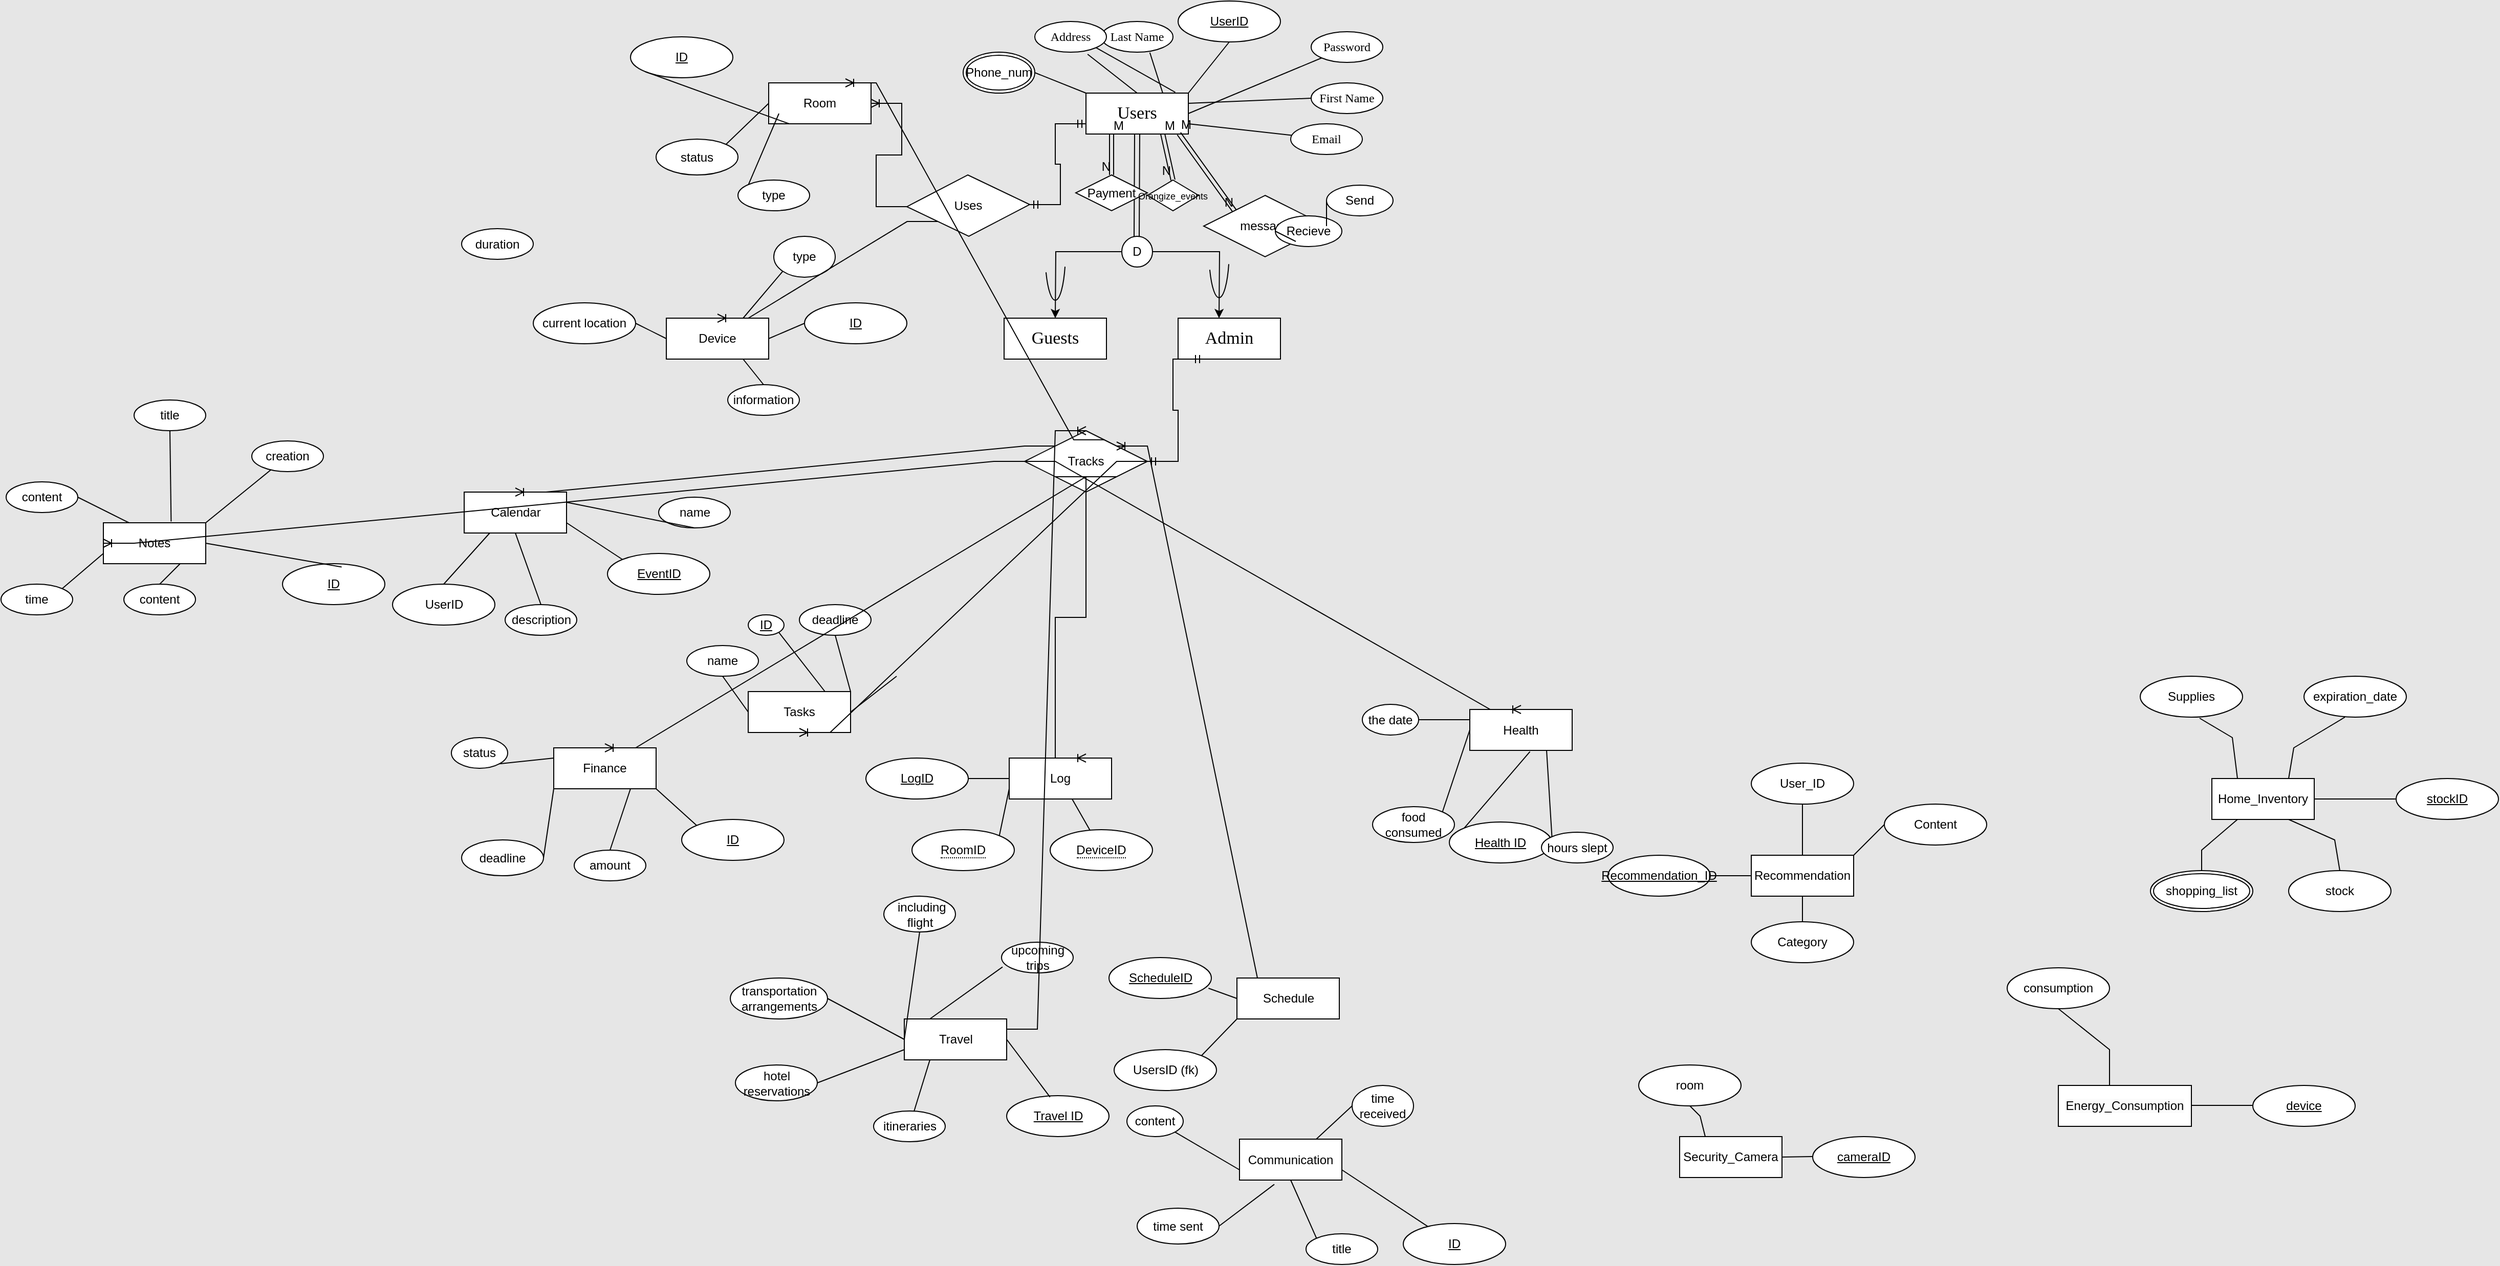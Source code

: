 <mxfile version="22.0.4" type="github">
  <diagram id="R2lEEEUBdFMjLlhIrx00" name="Page-1">
    <mxGraphModel dx="1950" dy="566" grid="1" gridSize="10" guides="1" tooltips="1" connect="1" arrows="1" fold="1" page="1" pageScale="1" pageWidth="900" pageHeight="1600" background="#E6E6E6" math="0" shadow="0" extFonts="Permanent Marker^https://fonts.googleapis.com/css?family=Permanent+Marker">
      <root>
        <mxCell id="0" />
        <mxCell id="1" parent="0" />
        <mxCell id="k20p0TnACm333v0Y0WnK-1" value="&lt;p&gt;&lt;font style=&quot;font-size: 17px;&quot; face=&quot;Georgia&quot;&gt;Users&lt;/font&gt;&lt;/p&gt;" style="whiteSpace=wrap;html=1;align=center;fillColor=#FFFFFF;" vertex="1" parent="1">
          <mxGeometry x="340" y="100" width="100" height="40" as="geometry" />
        </mxCell>
        <mxCell id="k20p0TnACm333v0Y0WnK-10" style="edgeStyle=orthogonalEdgeStyle;rounded=0;orthogonalLoop=1;jettySize=auto;html=1;" edge="1" parent="1" source="k20p0TnACm333v0Y0WnK-4">
          <mxGeometry relative="1" as="geometry">
            <mxPoint x="470" y="320" as="targetPoint" />
          </mxGeometry>
        </mxCell>
        <mxCell id="k20p0TnACm333v0Y0WnK-11" style="edgeStyle=orthogonalEdgeStyle;rounded=0;orthogonalLoop=1;jettySize=auto;html=1;exitX=0;exitY=0.5;exitDx=0;exitDy=0;" edge="1" parent="1" source="k20p0TnACm333v0Y0WnK-4">
          <mxGeometry relative="1" as="geometry">
            <mxPoint x="310" y="320" as="targetPoint" />
          </mxGeometry>
        </mxCell>
        <mxCell id="k20p0TnACm333v0Y0WnK-4" value="D" style="ellipse;whiteSpace=wrap;html=1;aspect=fixed;" vertex="1" parent="1">
          <mxGeometry x="375" y="240" width="30" height="30" as="geometry" />
        </mxCell>
        <mxCell id="k20p0TnACm333v0Y0WnK-5" value="" style="shape=link;html=1;rounded=0;width=5;exitX=0.5;exitY=1;exitDx=0;exitDy=0;" edge="1" parent="1" source="k20p0TnACm333v0Y0WnK-1">
          <mxGeometry width="100" relative="1" as="geometry">
            <mxPoint x="389.5" y="130" as="sourcePoint" />
            <mxPoint x="389.5" y="240" as="targetPoint" />
          </mxGeometry>
        </mxCell>
        <mxCell id="k20p0TnACm333v0Y0WnK-12" value="" style="verticalLabelPosition=bottom;verticalAlign=top;html=1;shape=mxgraph.basic.arc;startAngle=0.3;endAngle=0.68;" vertex="1" parent="1">
          <mxGeometry x="460" y="205" width="20" height="95" as="geometry" />
        </mxCell>
        <mxCell id="k20p0TnACm333v0Y0WnK-15" value="" style="verticalLabelPosition=bottom;verticalAlign=top;html=1;shape=mxgraph.basic.arc;startAngle=0.3;endAngle=0.68;" vertex="1" parent="1">
          <mxGeometry x="300" y="207.5" width="20" height="95" as="geometry" />
        </mxCell>
        <mxCell id="k20p0TnACm333v0Y0WnK-17" value="&lt;p&gt;&lt;font style=&quot;font-size: 17px;&quot; face=&quot;Georgia&quot;&gt;Guests&lt;/font&gt;&lt;/p&gt;" style="whiteSpace=wrap;html=1;align=center;fillColor=#FFFFFF;" vertex="1" parent="1">
          <mxGeometry x="260" y="320" width="100" height="40" as="geometry" />
        </mxCell>
        <mxCell id="k20p0TnACm333v0Y0WnK-18" value="&lt;p&gt;&lt;font style=&quot;font-size: 17px;&quot; face=&quot;Georgia&quot;&gt;Admin&lt;/font&gt;&lt;/p&gt;" style="whiteSpace=wrap;html=1;align=center;fillColor=#FFFFFF;" vertex="1" parent="1">
          <mxGeometry x="430" y="320" width="100" height="40" as="geometry" />
        </mxCell>
        <mxCell id="k20p0TnACm333v0Y0WnK-20" value="&lt;font face=&quot;Times New Roman&quot;&gt;First Name&lt;/font&gt;" style="ellipse;whiteSpace=wrap;html=1;align=center;" vertex="1" parent="1">
          <mxGeometry x="560" y="90" width="70" height="30" as="geometry" />
        </mxCell>
        <mxCell id="k20p0TnACm333v0Y0WnK-21" value="&lt;font face=&quot;Times New Roman&quot;&gt;Last Name&lt;/font&gt;" style="ellipse;whiteSpace=wrap;html=1;align=center;" vertex="1" parent="1">
          <mxGeometry x="355" y="30" width="70" height="30" as="geometry" />
        </mxCell>
        <mxCell id="k20p0TnACm333v0Y0WnK-23" value="&lt;font face=&quot;Times New Roman&quot;&gt;Address&lt;/font&gt;" style="ellipse;whiteSpace=wrap;html=1;align=center;" vertex="1" parent="1">
          <mxGeometry x="290" y="30" width="70" height="30" as="geometry" />
        </mxCell>
        <mxCell id="k20p0TnACm333v0Y0WnK-25" value="&lt;font face=&quot;Times New Roman&quot;&gt;Password&lt;/font&gt;" style="ellipse;whiteSpace=wrap;html=1;align=center;" vertex="1" parent="1">
          <mxGeometry x="560" y="40" width="70" height="30" as="geometry" />
        </mxCell>
        <mxCell id="k20p0TnACm333v0Y0WnK-26" value="&lt;font face=&quot;Times New Roman&quot;&gt;Email&lt;/font&gt;" style="ellipse;whiteSpace=wrap;html=1;align=center;" vertex="1" parent="1">
          <mxGeometry x="540" y="130" width="70" height="30" as="geometry" />
        </mxCell>
        <mxCell id="k20p0TnACm333v0Y0WnK-29" value="Phone_num" style="ellipse;shape=doubleEllipse;margin=3;whiteSpace=wrap;html=1;align=center;" vertex="1" parent="1">
          <mxGeometry x="220" y="60" width="70" height="40" as="geometry" />
        </mxCell>
        <mxCell id="k20p0TnACm333v0Y0WnK-32" value="UserID " style="ellipse;whiteSpace=wrap;html=1;align=center;fontStyle=4;" vertex="1" parent="1">
          <mxGeometry x="430" y="10" width="100" height="40" as="geometry" />
        </mxCell>
        <mxCell id="k20p0TnACm333v0Y0WnK-33" value="&lt;p style=&quot;line-height: 240%;&quot;&gt;Tasks&lt;br&gt;&lt;/p&gt;" style="whiteSpace=wrap;html=1;align=center;fillColor=#FFFFFF;" vertex="1" parent="1">
          <mxGeometry x="10" y="685" width="100" height="40" as="geometry" />
        </mxCell>
        <mxCell id="k20p0TnACm333v0Y0WnK-37" value="ID " style="ellipse;whiteSpace=wrap;html=1;align=center;fontStyle=4;" vertex="1" parent="1">
          <mxGeometry x="10" y="610" width="35" height="20" as="geometry" />
        </mxCell>
        <mxCell id="k20p0TnACm333v0Y0WnK-41" value="deadline" style="ellipse;whiteSpace=wrap;html=1;align=center;" vertex="1" parent="1">
          <mxGeometry x="60" y="600" width="70" height="30" as="geometry" />
        </mxCell>
        <mxCell id="k20p0TnACm333v0Y0WnK-42" value="name" style="ellipse;whiteSpace=wrap;html=1;align=center;" vertex="1" parent="1">
          <mxGeometry x="-50" y="640" width="70" height="30" as="geometry" />
        </mxCell>
        <mxCell id="k20p0TnACm333v0Y0WnK-43" value="duration" style="ellipse;whiteSpace=wrap;html=1;align=center;" vertex="1" parent="1">
          <mxGeometry x="-270" y="232.5" width="70" height="30" as="geometry" />
        </mxCell>
        <mxCell id="k20p0TnACm333v0Y0WnK-44" value="&lt;p style=&quot;line-height: 240%;&quot;&gt;Calendar&lt;br&gt;&lt;/p&gt;" style="whiteSpace=wrap;html=1;align=center;fillColor=#FFFFFF;" vertex="1" parent="1">
          <mxGeometry x="-267.5" y="490" width="100" height="40" as="geometry" />
        </mxCell>
        <mxCell id="k20p0TnACm333v0Y0WnK-46" value="EventID" style="ellipse;whiteSpace=wrap;html=1;align=center;fontStyle=4;" vertex="1" parent="1">
          <mxGeometry x="-127.5" y="550" width="100" height="40" as="geometry" />
        </mxCell>
        <mxCell id="k20p0TnACm333v0Y0WnK-50" value="name" style="ellipse;whiteSpace=wrap;html=1;align=center;" vertex="1" parent="1">
          <mxGeometry x="-77.5" y="495" width="70" height="30" as="geometry" />
        </mxCell>
        <mxCell id="k20p0TnACm333v0Y0WnK-52" value="description" style="ellipse;whiteSpace=wrap;html=1;align=center;" vertex="1" parent="1">
          <mxGeometry x="-227.5" y="600" width="70" height="30" as="geometry" />
        </mxCell>
        <mxCell id="k20p0TnACm333v0Y0WnK-58" value="&lt;p style=&quot;line-height: 240%;&quot;&gt;Notes&lt;br&gt;&lt;/p&gt;" style="whiteSpace=wrap;html=1;align=center;fillColor=#FFFFFF;" vertex="1" parent="1">
          <mxGeometry x="-620" y="520" width="100" height="40" as="geometry" />
        </mxCell>
        <mxCell id="k20p0TnACm333v0Y0WnK-60" value="ID" style="ellipse;whiteSpace=wrap;html=1;align=center;fontStyle=4;" vertex="1" parent="1">
          <mxGeometry x="-445" y="560" width="100" height="40" as="geometry" />
        </mxCell>
        <mxCell id="k20p0TnACm333v0Y0WnK-63" value="title" style="ellipse;whiteSpace=wrap;html=1;align=center;" vertex="1" parent="1">
          <mxGeometry x="-590" y="400" width="70" height="30" as="geometry" />
        </mxCell>
        <mxCell id="k20p0TnACm333v0Y0WnK-64" value="content" style="ellipse;whiteSpace=wrap;html=1;align=center;" vertex="1" parent="1">
          <mxGeometry x="-600" y="580" width="70" height="30" as="geometry" />
        </mxCell>
        <mxCell id="k20p0TnACm333v0Y0WnK-65" value="content" style="ellipse;whiteSpace=wrap;html=1;align=center;" vertex="1" parent="1">
          <mxGeometry x="-715" y="480" width="70" height="30" as="geometry" />
        </mxCell>
        <mxCell id="k20p0TnACm333v0Y0WnK-67" value="creation" style="ellipse;whiteSpace=wrap;html=1;align=center;" vertex="1" parent="1">
          <mxGeometry x="-475" y="440" width="70" height="30" as="geometry" />
        </mxCell>
        <mxCell id="k20p0TnACm333v0Y0WnK-69" value="time" style="ellipse;whiteSpace=wrap;html=1;align=center;" vertex="1" parent="1">
          <mxGeometry x="-720" y="580" width="70" height="30" as="geometry" />
        </mxCell>
        <mxCell id="k20p0TnACm333v0Y0WnK-75" value="&lt;p style=&quot;line-height: 240%;&quot;&gt;Travel&lt;br&gt;&lt;/p&gt;" style="whiteSpace=wrap;html=1;align=center;fillColor=#FFFFFF;" vertex="1" parent="1">
          <mxGeometry x="162.5" y="1005" width="100" height="40" as="geometry" />
        </mxCell>
        <mxCell id="k20p0TnACm333v0Y0WnK-77" value="Travel ID" style="ellipse;whiteSpace=wrap;html=1;align=center;fontStyle=4;" vertex="1" parent="1">
          <mxGeometry x="262.5" y="1080" width="100" height="40" as="geometry" />
        </mxCell>
        <mxCell id="k20p0TnACm333v0Y0WnK-80" value="&amp;nbsp;including flight" style="ellipse;whiteSpace=wrap;html=1;align=center;" vertex="1" parent="1">
          <mxGeometry x="142.5" y="885" width="70" height="35" as="geometry" />
        </mxCell>
        <mxCell id="k20p0TnACm333v0Y0WnK-81" value="itineraries" style="ellipse;whiteSpace=wrap;html=1;align=center;" vertex="1" parent="1">
          <mxGeometry x="132.5" y="1095" width="70" height="30" as="geometry" />
        </mxCell>
        <mxCell id="k20p0TnACm333v0Y0WnK-82" value="transportation&lt;br/&gt;arrangements" style="ellipse;whiteSpace=wrap;html=1;align=center;" vertex="1" parent="1">
          <mxGeometry x="-7.5" y="965" width="95" height="40" as="geometry" />
        </mxCell>
        <mxCell id="k20p0TnACm333v0Y0WnK-84" value=" upcoming trips" style="ellipse;whiteSpace=wrap;html=1;align=center;" vertex="1" parent="1">
          <mxGeometry x="257.5" y="930" width="70" height="30" as="geometry" />
        </mxCell>
        <mxCell id="k20p0TnACm333v0Y0WnK-86" value="hotel reservations" style="ellipse;whiteSpace=wrap;html=1;align=center;" vertex="1" parent="1">
          <mxGeometry x="-2.5" y="1050" width="80" height="35" as="geometry" />
        </mxCell>
        <mxCell id="k20p0TnACm333v0Y0WnK-88" value="&lt;p style=&quot;line-height: 240%;&quot;&gt;Finance&lt;br&gt;&lt;/p&gt;" style="whiteSpace=wrap;html=1;align=center;fillColor=#FFFFFF;" vertex="1" parent="1">
          <mxGeometry x="-180" y="740" width="100" height="40" as="geometry" />
        </mxCell>
        <mxCell id="k20p0TnACm333v0Y0WnK-90" value="ID" style="ellipse;whiteSpace=wrap;html=1;align=center;fontStyle=4;" vertex="1" parent="1">
          <mxGeometry x="-55" y="810" width="100" height="40" as="geometry" />
        </mxCell>
        <mxCell id="k20p0TnACm333v0Y0WnK-94" value="amount" style="ellipse;whiteSpace=wrap;html=1;align=center;" vertex="1" parent="1">
          <mxGeometry x="-160" y="840" width="70" height="30" as="geometry" />
        </mxCell>
        <mxCell id="k20p0TnACm333v0Y0WnK-95" value="status" style="ellipse;whiteSpace=wrap;html=1;align=center;" vertex="1" parent="1">
          <mxGeometry x="-280" y="730" width="55" height="30" as="geometry" />
        </mxCell>
        <mxCell id="k20p0TnACm333v0Y0WnK-99" value="deadline" style="ellipse;whiteSpace=wrap;html=1;align=center;" vertex="1" parent="1">
          <mxGeometry x="-270" y="830" width="80" height="35" as="geometry" />
        </mxCell>
        <mxCell id="k20p0TnACm333v0Y0WnK-119" value="&lt;p style=&quot;line-height: 240%;&quot;&gt;Health&lt;br&gt;&lt;/p&gt;" style="whiteSpace=wrap;html=1;align=center;fillColor=#FFFFFF;" vertex="1" parent="1">
          <mxGeometry x="715" y="702.5" width="100" height="40" as="geometry" />
        </mxCell>
        <mxCell id="k20p0TnACm333v0Y0WnK-121" value="Health ID" style="ellipse;whiteSpace=wrap;html=1;align=center;fontStyle=4;" vertex="1" parent="1">
          <mxGeometry x="695" y="812.5" width="100" height="40" as="geometry" />
        </mxCell>
        <mxCell id="k20p0TnACm333v0Y0WnK-123" value="hours slept" style="ellipse;whiteSpace=wrap;html=1;align=center;" vertex="1" parent="1">
          <mxGeometry x="785" y="822.5" width="70" height="30" as="geometry" />
        </mxCell>
        <mxCell id="k20p0TnACm333v0Y0WnK-124" value="the date" style="ellipse;whiteSpace=wrap;html=1;align=center;" vertex="1" parent="1">
          <mxGeometry x="610" y="697.5" width="55" height="30" as="geometry" />
        </mxCell>
        <mxCell id="k20p0TnACm333v0Y0WnK-126" value="food consumed" style="ellipse;whiteSpace=wrap;html=1;align=center;" vertex="1" parent="1">
          <mxGeometry x="620" y="797.5" width="80" height="35" as="geometry" />
        </mxCell>
        <mxCell id="k20p0TnACm333v0Y0WnK-127" value="UserID" style="ellipse;whiteSpace=wrap;html=1;align=center;" vertex="1" parent="1">
          <mxGeometry x="-337.5" y="580" width="100" height="40" as="geometry" />
        </mxCell>
        <mxCell id="k20p0TnACm333v0Y0WnK-131" value="&lt;p style=&quot;line-height: 240%;&quot;&gt;Communication&lt;br&gt;&lt;/p&gt;" style="whiteSpace=wrap;html=1;align=center;fillColor=#FFFFFF;" vertex="1" parent="1">
          <mxGeometry x="490" y="1122.5" width="100" height="40" as="geometry" />
        </mxCell>
        <mxCell id="k20p0TnACm333v0Y0WnK-133" value="ID" style="ellipse;whiteSpace=wrap;html=1;align=center;fontStyle=4;" vertex="1" parent="1">
          <mxGeometry x="650" y="1205" width="100" height="40" as="geometry" />
        </mxCell>
        <mxCell id="k20p0TnACm333v0Y0WnK-135" value="title" style="ellipse;whiteSpace=wrap;html=1;align=center;" vertex="1" parent="1">
          <mxGeometry x="555" y="1215" width="70" height="30" as="geometry" />
        </mxCell>
        <mxCell id="k20p0TnACm333v0Y0WnK-136" value="content" style="ellipse;whiteSpace=wrap;html=1;align=center;" vertex="1" parent="1">
          <mxGeometry x="380" y="1090" width="55" height="30" as="geometry" />
        </mxCell>
        <mxCell id="k20p0TnACm333v0Y0WnK-138" value="time sent" style="ellipse;whiteSpace=wrap;html=1;align=center;" vertex="1" parent="1">
          <mxGeometry x="390" y="1190" width="80" height="35" as="geometry" />
        </mxCell>
        <mxCell id="k20p0TnACm333v0Y0WnK-139" value="time&lt;br/&gt;received" style="ellipse;whiteSpace=wrap;html=1;align=center;" vertex="1" parent="1">
          <mxGeometry x="600" y="1070" width="60" height="40" as="geometry" />
        </mxCell>
        <mxCell id="k20p0TnACm333v0Y0WnK-142" value="&lt;p style=&quot;line-height: 240%;&quot;&gt;Device&lt;br&gt;&lt;/p&gt;" style="whiteSpace=wrap;html=1;align=center;fillColor=#FFFFFF;" vertex="1" parent="1">
          <mxGeometry x="-70" y="320" width="100" height="40" as="geometry" />
        </mxCell>
        <mxCell id="k20p0TnACm333v0Y0WnK-144" value="ID" style="ellipse;whiteSpace=wrap;html=1;align=center;fontStyle=4;" vertex="1" parent="1">
          <mxGeometry x="65" y="305" width="100" height="40" as="geometry" />
        </mxCell>
        <mxCell id="k20p0TnACm333v0Y0WnK-146" value="information" style="ellipse;whiteSpace=wrap;html=1;align=center;" vertex="1" parent="1">
          <mxGeometry x="-10" y="385" width="70" height="30" as="geometry" />
        </mxCell>
        <mxCell id="k20p0TnACm333v0Y0WnK-151" value="type" style="ellipse;whiteSpace=wrap;html=1;align=center;" vertex="1" parent="1">
          <mxGeometry x="35" y="240" width="60" height="40" as="geometry" />
        </mxCell>
        <mxCell id="k20p0TnACm333v0Y0WnK-152" value="&lt;p style=&quot;line-height: 240%;&quot;&gt;Room&lt;br&gt;&lt;/p&gt;" style="whiteSpace=wrap;html=1;align=center;fillColor=#FFFFFF;" vertex="1" parent="1">
          <mxGeometry x="30" y="90" width="100" height="40" as="geometry" />
        </mxCell>
        <mxCell id="k20p0TnACm333v0Y0WnK-154" value="ID" style="ellipse;whiteSpace=wrap;html=1;align=center;fontStyle=4;" vertex="1" parent="1">
          <mxGeometry x="-105" y="45" width="100" height="40" as="geometry" />
        </mxCell>
        <mxCell id="k20p0TnACm333v0Y0WnK-156" value="type" style="ellipse;whiteSpace=wrap;html=1;align=center;" vertex="1" parent="1">
          <mxGeometry y="185" width="70" height="30" as="geometry" />
        </mxCell>
        <mxCell id="k20p0TnACm333v0Y0WnK-158" value="status" style="ellipse;whiteSpace=wrap;html=1;align=center;" vertex="1" parent="1">
          <mxGeometry x="-80" y="145" width="80" height="35" as="geometry" />
        </mxCell>
        <mxCell id="k20p0TnACm333v0Y0WnK-167" value="current location" style="ellipse;whiteSpace=wrap;html=1;align=center;" vertex="1" parent="1">
          <mxGeometry x="-200" y="305" width="100" height="40" as="geometry" />
        </mxCell>
        <mxCell id="k20p0TnACm333v0Y0WnK-168" value="" style="endArrow=none;html=1;rounded=0;entryX=0;entryY=0.5;entryDx=0;entryDy=0;exitX=1;exitY=0.5;exitDx=0;exitDy=0;" edge="1" parent="1" source="k20p0TnACm333v0Y0WnK-167" target="k20p0TnACm333v0Y0WnK-142">
          <mxGeometry relative="1" as="geometry">
            <mxPoint x="240" y="290" as="sourcePoint" />
            <mxPoint x="400" y="290" as="targetPoint" />
          </mxGeometry>
        </mxCell>
        <mxCell id="k20p0TnACm333v0Y0WnK-169" value="" style="endArrow=none;html=1;rounded=0;exitX=1;exitY=0.75;exitDx=0;exitDy=0;" edge="1" parent="1" source="k20p0TnACm333v0Y0WnK-1" target="k20p0TnACm333v0Y0WnK-26">
          <mxGeometry relative="1" as="geometry">
            <mxPoint x="430" y="200" as="sourcePoint" />
            <mxPoint x="590" y="200" as="targetPoint" />
          </mxGeometry>
        </mxCell>
        <mxCell id="k20p0TnACm333v0Y0WnK-170" value="" style="endArrow=none;html=1;rounded=0;exitX=1;exitY=0.25;exitDx=0;exitDy=0;entryX=0;entryY=0.5;entryDx=0;entryDy=0;" edge="1" parent="1" source="k20p0TnACm333v0Y0WnK-1" target="k20p0TnACm333v0Y0WnK-20">
          <mxGeometry relative="1" as="geometry">
            <mxPoint x="450" y="130" as="sourcePoint" />
            <mxPoint x="553" y="149" as="targetPoint" />
          </mxGeometry>
        </mxCell>
        <mxCell id="k20p0TnACm333v0Y0WnK-171" value="" style="endArrow=none;html=1;rounded=0;exitX=1;exitY=0.5;exitDx=0;exitDy=0;entryX=0;entryY=1;entryDx=0;entryDy=0;" edge="1" parent="1" source="k20p0TnACm333v0Y0WnK-1" target="k20p0TnACm333v0Y0WnK-25">
          <mxGeometry relative="1" as="geometry">
            <mxPoint x="450" y="110" as="sourcePoint" />
            <mxPoint x="570" y="115" as="targetPoint" />
          </mxGeometry>
        </mxCell>
        <mxCell id="k20p0TnACm333v0Y0WnK-172" value="" style="endArrow=none;html=1;rounded=0;exitX=1;exitY=0;exitDx=0;exitDy=0;entryX=0.5;entryY=1;entryDx=0;entryDy=0;" edge="1" parent="1" source="k20p0TnACm333v0Y0WnK-1" target="k20p0TnACm333v0Y0WnK-32">
          <mxGeometry relative="1" as="geometry">
            <mxPoint x="450" y="120" as="sourcePoint" />
            <mxPoint x="580" y="76" as="targetPoint" />
          </mxGeometry>
        </mxCell>
        <mxCell id="k20p0TnACm333v0Y0WnK-173" value="" style="endArrow=none;html=1;rounded=0;exitX=0.75;exitY=0;exitDx=0;exitDy=0;entryX=0.677;entryY=1.013;entryDx=0;entryDy=0;entryPerimeter=0;" edge="1" parent="1" source="k20p0TnACm333v0Y0WnK-1" target="k20p0TnACm333v0Y0WnK-21">
          <mxGeometry relative="1" as="geometry">
            <mxPoint x="450" y="100" as="sourcePoint" />
            <mxPoint x="490" y="60" as="targetPoint" />
          </mxGeometry>
        </mxCell>
        <mxCell id="k20p0TnACm333v0Y0WnK-174" value="" style="endArrow=none;html=1;rounded=0;exitX=0.872;exitY=-0.02;exitDx=0;exitDy=0;exitPerimeter=0;entryX=1;entryY=1;entryDx=0;entryDy=0;" edge="1" parent="1" source="k20p0TnACm333v0Y0WnK-1" target="k20p0TnACm333v0Y0WnK-23">
          <mxGeometry relative="1" as="geometry">
            <mxPoint x="425" y="100" as="sourcePoint" />
            <mxPoint x="420" y="70" as="targetPoint" />
          </mxGeometry>
        </mxCell>
        <mxCell id="k20p0TnACm333v0Y0WnK-175" value="" style="endArrow=none;html=1;rounded=0;exitX=0.5;exitY=0;exitDx=0;exitDy=0;entryX=0.737;entryY=1.067;entryDx=0;entryDy=0;entryPerimeter=0;" edge="1" parent="1" source="k20p0TnACm333v0Y0WnK-1" target="k20p0TnACm333v0Y0WnK-23">
          <mxGeometry relative="1" as="geometry">
            <mxPoint x="437" y="99" as="sourcePoint" />
            <mxPoint x="360" y="66" as="targetPoint" />
          </mxGeometry>
        </mxCell>
        <mxCell id="k20p0TnACm333v0Y0WnK-176" value="" style="endArrow=none;html=1;rounded=0;exitX=0;exitY=0;exitDx=0;exitDy=0;entryX=1;entryY=0.5;entryDx=0;entryDy=0;" edge="1" parent="1" source="k20p0TnACm333v0Y0WnK-1" target="k20p0TnACm333v0Y0WnK-29">
          <mxGeometry relative="1" as="geometry">
            <mxPoint x="400" y="100" as="sourcePoint" />
            <mxPoint x="352" y="72" as="targetPoint" />
          </mxGeometry>
        </mxCell>
        <mxCell id="k20p0TnACm333v0Y0WnK-179" value="" style="endArrow=none;html=1;rounded=0;exitX=1;exitY=0.5;exitDx=0;exitDy=0;entryX=0.5;entryY=1;entryDx=0;entryDy=0;" edge="1" parent="1" source="k20p0TnACm333v0Y0WnK-33">
          <mxGeometry relative="1" as="geometry">
            <mxPoint x="410" y="790" as="sourcePoint" />
            <mxPoint x="155" y="670" as="targetPoint" />
          </mxGeometry>
        </mxCell>
        <mxCell id="k20p0TnACm333v0Y0WnK-180" value="" style="endArrow=none;html=1;rounded=0;exitX=1;exitY=0;exitDx=0;exitDy=0;entryX=0.5;entryY=1;entryDx=0;entryDy=0;" edge="1" parent="1" source="k20p0TnACm333v0Y0WnK-33" target="k20p0TnACm333v0Y0WnK-41">
          <mxGeometry relative="1" as="geometry">
            <mxPoint x="410" y="790" as="sourcePoint" />
            <mxPoint x="570" y="790" as="targetPoint" />
          </mxGeometry>
        </mxCell>
        <mxCell id="k20p0TnACm333v0Y0WnK-185" value="" style="endArrow=none;html=1;rounded=0;exitX=0.75;exitY=0;exitDx=0;exitDy=0;entryX=1;entryY=1;entryDx=0;entryDy=0;" edge="1" parent="1" source="k20p0TnACm333v0Y0WnK-33" target="k20p0TnACm333v0Y0WnK-37">
          <mxGeometry relative="1" as="geometry">
            <mxPoint x="410" y="790" as="sourcePoint" />
            <mxPoint x="570" y="790" as="targetPoint" />
          </mxGeometry>
        </mxCell>
        <mxCell id="k20p0TnACm333v0Y0WnK-186" value="" style="endArrow=none;html=1;rounded=0;exitX=0;exitY=0.5;exitDx=0;exitDy=0;entryX=0.5;entryY=1;entryDx=0;entryDy=0;" edge="1" parent="1" source="k20p0TnACm333v0Y0WnK-33" target="k20p0TnACm333v0Y0WnK-42">
          <mxGeometry relative="1" as="geometry">
            <mxPoint x="550" y="770" as="sourcePoint" />
            <mxPoint x="710" y="770" as="targetPoint" />
          </mxGeometry>
        </mxCell>
        <mxCell id="k20p0TnACm333v0Y0WnK-187" value="" style="endArrow=none;html=1;rounded=0;exitX=1;exitY=0.25;exitDx=0;exitDy=0;entryX=0.5;entryY=1;entryDx=0;entryDy=0;" edge="1" parent="1" source="k20p0TnACm333v0Y0WnK-44" target="k20p0TnACm333v0Y0WnK-50">
          <mxGeometry relative="1" as="geometry">
            <mxPoint x="-327.5" y="610" as="sourcePoint" />
            <mxPoint x="-167.5" y="610" as="targetPoint" />
          </mxGeometry>
        </mxCell>
        <mxCell id="k20p0TnACm333v0Y0WnK-190" value="" style="endArrow=none;html=1;rounded=0;entryX=1;entryY=0.75;entryDx=0;entryDy=0;exitX=0;exitY=0;exitDx=0;exitDy=0;" edge="1" parent="1" source="k20p0TnACm333v0Y0WnK-46" target="k20p0TnACm333v0Y0WnK-44">
          <mxGeometry relative="1" as="geometry">
            <mxPoint x="-327.5" y="610" as="sourcePoint" />
            <mxPoint x="-167.5" y="610" as="targetPoint" />
          </mxGeometry>
        </mxCell>
        <mxCell id="k20p0TnACm333v0Y0WnK-191" value="" style="endArrow=none;html=1;rounded=0;exitX=0.5;exitY=1;exitDx=0;exitDy=0;entryX=0.5;entryY=0;entryDx=0;entryDy=0;" edge="1" parent="1" source="k20p0TnACm333v0Y0WnK-44" target="k20p0TnACm333v0Y0WnK-52">
          <mxGeometry relative="1" as="geometry">
            <mxPoint x="-327.5" y="610" as="sourcePoint" />
            <mxPoint x="-167.5" y="610" as="targetPoint" />
          </mxGeometry>
        </mxCell>
        <mxCell id="k20p0TnACm333v0Y0WnK-192" value="" style="endArrow=none;html=1;rounded=0;entryX=0.25;entryY=1;entryDx=0;entryDy=0;exitX=0.5;exitY=0;exitDx=0;exitDy=0;" edge="1" parent="1" source="k20p0TnACm333v0Y0WnK-127" target="k20p0TnACm333v0Y0WnK-44">
          <mxGeometry relative="1" as="geometry">
            <mxPoint x="-327.5" y="610" as="sourcePoint" />
            <mxPoint x="-167.5" y="610" as="targetPoint" />
          </mxGeometry>
        </mxCell>
        <mxCell id="k20p0TnACm333v0Y0WnK-193" value="" style="endArrow=none;html=1;rounded=0;entryX=0;entryY=0.5;entryDx=0;entryDy=0;exitX=0.5;exitY=1;exitDx=0;exitDy=0;" edge="1" parent="1" source="k20p0TnACm333v0Y0WnK-80" target="k20p0TnACm333v0Y0WnK-75">
          <mxGeometry relative="1" as="geometry">
            <mxPoint x="-137.5" y="1035" as="sourcePoint" />
            <mxPoint x="22.5" y="1035" as="targetPoint" />
          </mxGeometry>
        </mxCell>
        <mxCell id="k20p0TnACm333v0Y0WnK-194" value="" style="endArrow=none;html=1;rounded=0;entryX=0.25;entryY=0;entryDx=0;entryDy=0;exitX=0.014;exitY=0.807;exitDx=0;exitDy=0;exitPerimeter=0;" edge="1" parent="1" source="k20p0TnACm333v0Y0WnK-84" target="k20p0TnACm333v0Y0WnK-75">
          <mxGeometry relative="1" as="geometry">
            <mxPoint x="-137.5" y="1035" as="sourcePoint" />
            <mxPoint x="22.5" y="1035" as="targetPoint" />
          </mxGeometry>
        </mxCell>
        <mxCell id="k20p0TnACm333v0Y0WnK-195" value="" style="endArrow=none;html=1;rounded=0;entryX=0;entryY=0.5;entryDx=0;entryDy=0;exitX=1;exitY=0.5;exitDx=0;exitDy=0;" edge="1" parent="1" source="k20p0TnACm333v0Y0WnK-82" target="k20p0TnACm333v0Y0WnK-75">
          <mxGeometry relative="1" as="geometry">
            <mxPoint x="-137.5" y="1035" as="sourcePoint" />
            <mxPoint x="22.5" y="1035" as="targetPoint" />
          </mxGeometry>
        </mxCell>
        <mxCell id="k20p0TnACm333v0Y0WnK-196" value="" style="endArrow=none;html=1;rounded=0;entryX=0;entryY=0.75;entryDx=0;entryDy=0;exitX=1;exitY=0.5;exitDx=0;exitDy=0;" edge="1" parent="1" source="k20p0TnACm333v0Y0WnK-86" target="k20p0TnACm333v0Y0WnK-75">
          <mxGeometry relative="1" as="geometry">
            <mxPoint x="-137.5" y="1035" as="sourcePoint" />
            <mxPoint x="22.5" y="1035" as="targetPoint" />
          </mxGeometry>
        </mxCell>
        <mxCell id="k20p0TnACm333v0Y0WnK-197" value="" style="endArrow=none;html=1;rounded=0;entryX=1;entryY=0.5;entryDx=0;entryDy=0;exitX=0.424;exitY=0.035;exitDx=0;exitDy=0;exitPerimeter=0;" edge="1" parent="1" source="k20p0TnACm333v0Y0WnK-77" target="k20p0TnACm333v0Y0WnK-75">
          <mxGeometry relative="1" as="geometry">
            <mxPoint x="-137.5" y="1035" as="sourcePoint" />
            <mxPoint x="22.5" y="1035" as="targetPoint" />
          </mxGeometry>
        </mxCell>
        <mxCell id="k20p0TnACm333v0Y0WnK-198" value="" style="endArrow=none;html=1;rounded=0;entryX=0.25;entryY=1;entryDx=0;entryDy=0;" edge="1" parent="1" source="k20p0TnACm333v0Y0WnK-81" target="k20p0TnACm333v0Y0WnK-75">
          <mxGeometry relative="1" as="geometry">
            <mxPoint x="-137.5" y="1035" as="sourcePoint" />
            <mxPoint x="22.5" y="1035" as="targetPoint" />
          </mxGeometry>
        </mxCell>
        <mxCell id="k20p0TnACm333v0Y0WnK-200" value="" style="endArrow=none;html=1;rounded=0;exitX=1;exitY=0;exitDx=0;exitDy=0;" edge="1" parent="1" source="k20p0TnACm333v0Y0WnK-58" target="k20p0TnACm333v0Y0WnK-67">
          <mxGeometry relative="1" as="geometry">
            <mxPoint x="-615" y="490" as="sourcePoint" />
            <mxPoint x="-455" y="490" as="targetPoint" />
          </mxGeometry>
        </mxCell>
        <mxCell id="k20p0TnACm333v0Y0WnK-201" value="" style="endArrow=none;html=1;rounded=0;exitX=0.662;exitY=-0.03;exitDx=0;exitDy=0;entryX=0.5;entryY=1;entryDx=0;entryDy=0;exitPerimeter=0;" edge="1" parent="1" source="k20p0TnACm333v0Y0WnK-58" target="k20p0TnACm333v0Y0WnK-63">
          <mxGeometry relative="1" as="geometry">
            <mxPoint x="-510" y="530" as="sourcePoint" />
            <mxPoint x="-446" y="478" as="targetPoint" />
          </mxGeometry>
        </mxCell>
        <mxCell id="k20p0TnACm333v0Y0WnK-202" value="" style="endArrow=none;html=1;rounded=0;exitX=0.25;exitY=0;exitDx=0;exitDy=0;entryX=1;entryY=0.5;entryDx=0;entryDy=0;" edge="1" parent="1" source="k20p0TnACm333v0Y0WnK-58" target="k20p0TnACm333v0Y0WnK-65">
          <mxGeometry relative="1" as="geometry">
            <mxPoint x="-544" y="529" as="sourcePoint" />
            <mxPoint x="-545" y="440" as="targetPoint" />
          </mxGeometry>
        </mxCell>
        <mxCell id="k20p0TnACm333v0Y0WnK-204" value="" style="endArrow=none;html=1;rounded=0;entryX=0;entryY=0.75;entryDx=0;entryDy=0;exitX=1;exitY=0;exitDx=0;exitDy=0;" edge="1" parent="1" source="k20p0TnACm333v0Y0WnK-69" target="k20p0TnACm333v0Y0WnK-58">
          <mxGeometry relative="1" as="geometry">
            <mxPoint x="-615" y="490" as="sourcePoint" />
            <mxPoint x="-455" y="490" as="targetPoint" />
          </mxGeometry>
        </mxCell>
        <mxCell id="k20p0TnACm333v0Y0WnK-205" value="" style="endArrow=none;html=1;rounded=0;entryX=1;entryY=0.5;entryDx=0;entryDy=0;exitX=0.578;exitY=0.08;exitDx=0;exitDy=0;exitPerimeter=0;" edge="1" parent="1" source="k20p0TnACm333v0Y0WnK-60" target="k20p0TnACm333v0Y0WnK-58">
          <mxGeometry relative="1" as="geometry">
            <mxPoint x="-615" y="490" as="sourcePoint" />
            <mxPoint x="-455" y="490" as="targetPoint" />
          </mxGeometry>
        </mxCell>
        <mxCell id="k20p0TnACm333v0Y0WnK-206" value="" style="endArrow=none;html=1;rounded=0;entryX=0.75;entryY=1;entryDx=0;entryDy=0;exitX=0.5;exitY=0;exitDx=0;exitDy=0;" edge="1" parent="1" source="k20p0TnACm333v0Y0WnK-64" target="k20p0TnACm333v0Y0WnK-58">
          <mxGeometry relative="1" as="geometry">
            <mxPoint x="-615" y="490" as="sourcePoint" />
            <mxPoint x="-455" y="490" as="targetPoint" />
          </mxGeometry>
        </mxCell>
        <mxCell id="k20p0TnACm333v0Y0WnK-207" value="" style="endArrow=none;html=1;rounded=0;entryX=0;entryY=0.25;entryDx=0;entryDy=0;exitX=1;exitY=0.5;exitDx=0;exitDy=0;" edge="1" parent="1" source="k20p0TnACm333v0Y0WnK-124" target="k20p0TnACm333v0Y0WnK-119">
          <mxGeometry relative="1" as="geometry">
            <mxPoint x="625" y="752.5" as="sourcePoint" />
            <mxPoint x="785" y="752.5" as="targetPoint" />
          </mxGeometry>
        </mxCell>
        <mxCell id="k20p0TnACm333v0Y0WnK-208" value="" style="endArrow=none;html=1;rounded=0;entryX=0;entryY=0.5;entryDx=0;entryDy=0;exitX=1;exitY=0;exitDx=0;exitDy=0;" edge="1" parent="1" source="k20p0TnACm333v0Y0WnK-126" target="k20p0TnACm333v0Y0WnK-119">
          <mxGeometry relative="1" as="geometry">
            <mxPoint x="625" y="752.5" as="sourcePoint" />
            <mxPoint x="785" y="752.5" as="targetPoint" />
          </mxGeometry>
        </mxCell>
        <mxCell id="k20p0TnACm333v0Y0WnK-209" value="" style="endArrow=none;html=1;rounded=0;entryX=0.75;entryY=1;entryDx=0;entryDy=0;exitX=0;exitY=0;exitDx=0;exitDy=0;" edge="1" parent="1" source="k20p0TnACm333v0Y0WnK-123" target="k20p0TnACm333v0Y0WnK-119">
          <mxGeometry relative="1" as="geometry">
            <mxPoint x="625" y="752.5" as="sourcePoint" />
            <mxPoint x="785" y="752.5" as="targetPoint" />
          </mxGeometry>
        </mxCell>
        <mxCell id="k20p0TnACm333v0Y0WnK-210" value="" style="endArrow=none;html=1;rounded=0;entryX=0.588;entryY=1.03;entryDx=0;entryDy=0;entryPerimeter=0;exitX=0;exitY=0;exitDx=0;exitDy=0;" edge="1" parent="1" source="k20p0TnACm333v0Y0WnK-121" target="k20p0TnACm333v0Y0WnK-119">
          <mxGeometry relative="1" as="geometry">
            <mxPoint x="625" y="752.5" as="sourcePoint" />
            <mxPoint x="785" y="752.5" as="targetPoint" />
          </mxGeometry>
        </mxCell>
        <mxCell id="k20p0TnACm333v0Y0WnK-211" value="" style="endArrow=none;html=1;rounded=0;entryX=0;entryY=0.25;entryDx=0;entryDy=0;exitX=1;exitY=1;exitDx=0;exitDy=0;" edge="1" parent="1" source="k20p0TnACm333v0Y0WnK-95" target="k20p0TnACm333v0Y0WnK-88">
          <mxGeometry relative="1" as="geometry">
            <mxPoint x="-70" y="790" as="sourcePoint" />
            <mxPoint x="90" y="790" as="targetPoint" />
          </mxGeometry>
        </mxCell>
        <mxCell id="k20p0TnACm333v0Y0WnK-212" value="" style="endArrow=none;html=1;rounded=0;exitX=1;exitY=0.5;exitDx=0;exitDy=0;entryX=0;entryY=1;entryDx=0;entryDy=0;" edge="1" parent="1" source="k20p0TnACm333v0Y0WnK-99" target="k20p0TnACm333v0Y0WnK-88">
          <mxGeometry relative="1" as="geometry">
            <mxPoint x="-70" y="790" as="sourcePoint" />
            <mxPoint x="-150" y="820" as="targetPoint" />
          </mxGeometry>
        </mxCell>
        <mxCell id="k20p0TnACm333v0Y0WnK-213" value="" style="endArrow=none;html=1;rounded=0;entryX=0.75;entryY=1;entryDx=0;entryDy=0;exitX=0.5;exitY=0;exitDx=0;exitDy=0;" edge="1" parent="1" source="k20p0TnACm333v0Y0WnK-94" target="k20p0TnACm333v0Y0WnK-88">
          <mxGeometry relative="1" as="geometry">
            <mxPoint x="180" y="720" as="sourcePoint" />
            <mxPoint x="340" y="720" as="targetPoint" />
          </mxGeometry>
        </mxCell>
        <mxCell id="k20p0TnACm333v0Y0WnK-214" value="" style="endArrow=none;html=1;rounded=0;entryX=1;entryY=1;entryDx=0;entryDy=0;exitX=0;exitY=0;exitDx=0;exitDy=0;" edge="1" parent="1" source="k20p0TnACm333v0Y0WnK-90" target="k20p0TnACm333v0Y0WnK-88">
          <mxGeometry relative="1" as="geometry">
            <mxPoint x="180" y="720" as="sourcePoint" />
            <mxPoint x="340" y="720" as="targetPoint" />
          </mxGeometry>
        </mxCell>
        <mxCell id="k20p0TnACm333v0Y0WnK-215" value="" style="endArrow=none;html=1;rounded=0;exitX=0.75;exitY=1;exitDx=0;exitDy=0;entryX=0.5;entryY=0;entryDx=0;entryDy=0;" edge="1" parent="1" source="k20p0TnACm333v0Y0WnK-142" target="k20p0TnACm333v0Y0WnK-146">
          <mxGeometry relative="1" as="geometry">
            <mxPoint x="170" y="360" as="sourcePoint" />
            <mxPoint x="330" y="360" as="targetPoint" />
          </mxGeometry>
        </mxCell>
        <mxCell id="k20p0TnACm333v0Y0WnK-216" value="" style="endArrow=none;html=1;rounded=0;exitX=1;exitY=0.5;exitDx=0;exitDy=0;entryX=0;entryY=0.5;entryDx=0;entryDy=0;" edge="1" parent="1" source="k20p0TnACm333v0Y0WnK-142" target="k20p0TnACm333v0Y0WnK-144">
          <mxGeometry relative="1" as="geometry">
            <mxPoint x="170" y="360" as="sourcePoint" />
            <mxPoint x="330" y="360" as="targetPoint" />
          </mxGeometry>
        </mxCell>
        <mxCell id="k20p0TnACm333v0Y0WnK-217" value="" style="endArrow=none;html=1;rounded=0;exitX=0.75;exitY=0;exitDx=0;exitDy=0;entryX=0;entryY=1;entryDx=0;entryDy=0;" edge="1" parent="1" source="k20p0TnACm333v0Y0WnK-142" target="k20p0TnACm333v0Y0WnK-151">
          <mxGeometry relative="1" as="geometry">
            <mxPoint x="170" y="360" as="sourcePoint" />
            <mxPoint x="330" y="360" as="targetPoint" />
          </mxGeometry>
        </mxCell>
        <mxCell id="k20p0TnACm333v0Y0WnK-218" value="" style="endArrow=none;html=1;rounded=0;entryX=0;entryY=0.75;entryDx=0;entryDy=0;exitX=1;exitY=1;exitDx=0;exitDy=0;" edge="1" parent="1" source="k20p0TnACm333v0Y0WnK-136" target="k20p0TnACm333v0Y0WnK-131">
          <mxGeometry relative="1" as="geometry">
            <mxPoint x="370" y="1180" as="sourcePoint" />
            <mxPoint x="530" y="1180" as="targetPoint" />
          </mxGeometry>
        </mxCell>
        <mxCell id="k20p0TnACm333v0Y0WnK-219" value="" style="endArrow=none;html=1;rounded=0;entryX=0.34;entryY=1.105;entryDx=0;entryDy=0;entryPerimeter=0;exitX=1;exitY=0.5;exitDx=0;exitDy=0;" edge="1" parent="1" source="k20p0TnACm333v0Y0WnK-138" target="k20p0TnACm333v0Y0WnK-131">
          <mxGeometry relative="1" as="geometry">
            <mxPoint x="370" y="1180" as="sourcePoint" />
            <mxPoint x="530" y="1180" as="targetPoint" />
          </mxGeometry>
        </mxCell>
        <mxCell id="k20p0TnACm333v0Y0WnK-220" value="" style="endArrow=none;html=1;rounded=0;entryX=0.5;entryY=1;entryDx=0;entryDy=0;exitX=0;exitY=0;exitDx=0;exitDy=0;" edge="1" parent="1" source="k20p0TnACm333v0Y0WnK-135" target="k20p0TnACm333v0Y0WnK-131">
          <mxGeometry relative="1" as="geometry">
            <mxPoint x="480" y="1218" as="sourcePoint" />
            <mxPoint x="544" y="1189" as="targetPoint" />
          </mxGeometry>
        </mxCell>
        <mxCell id="k20p0TnACm333v0Y0WnK-221" value="" style="endArrow=none;html=1;rounded=0;entryX=1;entryY=0.75;entryDx=0;entryDy=0;" edge="1" parent="1" source="k20p0TnACm333v0Y0WnK-133" target="k20p0TnACm333v0Y0WnK-131">
          <mxGeometry relative="1" as="geometry">
            <mxPoint x="370" y="1180" as="sourcePoint" />
            <mxPoint x="530" y="1180" as="targetPoint" />
          </mxGeometry>
        </mxCell>
        <mxCell id="k20p0TnACm333v0Y0WnK-222" value="" style="endArrow=none;html=1;rounded=0;entryX=0.75;entryY=0;entryDx=0;entryDy=0;exitX=0;exitY=0.5;exitDx=0;exitDy=0;" edge="1" parent="1" source="k20p0TnACm333v0Y0WnK-139" target="k20p0TnACm333v0Y0WnK-131">
          <mxGeometry relative="1" as="geometry">
            <mxPoint x="370" y="1180" as="sourcePoint" />
            <mxPoint x="530" y="1180" as="targetPoint" />
          </mxGeometry>
        </mxCell>
        <mxCell id="k20p0TnACm333v0Y0WnK-223" value="" style="endArrow=none;html=1;rounded=0;entryX=0;entryY=0.5;entryDx=0;entryDy=0;exitX=1;exitY=0;exitDx=0;exitDy=0;" edge="1" parent="1" source="k20p0TnACm333v0Y0WnK-158" target="k20p0TnACm333v0Y0WnK-152">
          <mxGeometry relative="1" as="geometry">
            <mxPoint x="-260" y="40" as="sourcePoint" />
            <mxPoint x="-100" y="40" as="targetPoint" />
          </mxGeometry>
        </mxCell>
        <mxCell id="k20p0TnACm333v0Y0WnK-224" value="" style="endArrow=none;html=1;rounded=0;entryX=0;entryY=0.5;entryDx=0;entryDy=0;exitX=0;exitY=0;exitDx=0;exitDy=0;" edge="1" parent="1" source="k20p0TnACm333v0Y0WnK-156">
          <mxGeometry relative="1" as="geometry">
            <mxPoint x="-1" y="160" as="sourcePoint" />
            <mxPoint x="40" y="120" as="targetPoint" />
          </mxGeometry>
        </mxCell>
        <mxCell id="k20p0TnACm333v0Y0WnK-225" value="" style="endArrow=none;html=1;rounded=0;entryX=0;entryY=0.5;entryDx=0;entryDy=0;exitX=0;exitY=1;exitDx=0;exitDy=0;" edge="1" parent="1" source="k20p0TnACm333v0Y0WnK-154">
          <mxGeometry relative="1" as="geometry">
            <mxPoint x="105" y="184" as="sourcePoint" />
            <mxPoint x="50" y="130" as="targetPoint" />
          </mxGeometry>
        </mxCell>
        <mxCell id="k20p0TnACm333v0Y0WnK-226" value="Log" style="whiteSpace=wrap;html=1;align=center;" vertex="1" parent="1">
          <mxGeometry x="265" y="750" width="100" height="40" as="geometry" />
        </mxCell>
        <mxCell id="k20p0TnACm333v0Y0WnK-228" value="&lt;u&gt;LogID&lt;/u&gt;" style="ellipse;whiteSpace=wrap;html=1;align=center;" vertex="1" parent="1">
          <mxGeometry x="125" y="750" width="100" height="40" as="geometry" />
        </mxCell>
        <mxCell id="k20p0TnACm333v0Y0WnK-229" value="&lt;span style=&quot;border-bottom: 1px dotted&quot;&gt;DeviceID&lt;/span&gt;" style="ellipse;whiteSpace=wrap;html=1;align=center;" vertex="1" parent="1">
          <mxGeometry x="305" y="820" width="100" height="40" as="geometry" />
        </mxCell>
        <mxCell id="k20p0TnACm333v0Y0WnK-231" value="&lt;span style=&quot;border-bottom: 1px dotted&quot;&gt;RoomID&lt;/span&gt;" style="ellipse;whiteSpace=wrap;html=1;align=center;" vertex="1" parent="1">
          <mxGeometry x="170" y="820" width="100" height="40" as="geometry" />
        </mxCell>
        <mxCell id="k20p0TnACm333v0Y0WnK-233" value="" style="endArrow=none;html=1;rounded=0;entryX=0;entryY=0.75;entryDx=0;entryDy=0;exitX=1;exitY=0;exitDx=0;exitDy=0;" edge="1" parent="1" source="k20p0TnACm333v0Y0WnK-231" target="k20p0TnACm333v0Y0WnK-226">
          <mxGeometry relative="1" as="geometry">
            <mxPoint x="85" y="925" as="sourcePoint" />
            <mxPoint x="245" y="925" as="targetPoint" />
          </mxGeometry>
        </mxCell>
        <mxCell id="k20p0TnACm333v0Y0WnK-234" value="" style="endArrow=none;html=1;rounded=0;" edge="1" parent="1" source="k20p0TnACm333v0Y0WnK-226" target="k20p0TnACm333v0Y0WnK-229">
          <mxGeometry relative="1" as="geometry">
            <mxPoint x="85" y="925" as="sourcePoint" />
            <mxPoint x="245" y="925" as="targetPoint" />
          </mxGeometry>
        </mxCell>
        <mxCell id="k20p0TnACm333v0Y0WnK-235" value="" style="endArrow=none;html=1;rounded=0;entryX=0;entryY=0.5;entryDx=0;entryDy=0;exitX=1;exitY=0.5;exitDx=0;exitDy=0;" edge="1" parent="1" source="k20p0TnACm333v0Y0WnK-228" target="k20p0TnACm333v0Y0WnK-226">
          <mxGeometry relative="1" as="geometry">
            <mxPoint x="336" y="800" as="sourcePoint" />
            <mxPoint x="354" y="831" as="targetPoint" />
          </mxGeometry>
        </mxCell>
        <mxCell id="k20p0TnACm333v0Y0WnK-244" value="Recommendation" style="whiteSpace=wrap;html=1;align=center;" vertex="1" parent="1">
          <mxGeometry x="990" y="845" width="100" height="40" as="geometry" />
        </mxCell>
        <mxCell id="k20p0TnACm333v0Y0WnK-246" value="Category" style="ellipse;whiteSpace=wrap;html=1;align=center;" vertex="1" parent="1">
          <mxGeometry x="990" y="910" width="100" height="40" as="geometry" />
        </mxCell>
        <mxCell id="k20p0TnACm333v0Y0WnK-248" value="Recommendation_ID" style="ellipse;whiteSpace=wrap;html=1;align=center;fontStyle=4;" vertex="1" parent="1">
          <mxGeometry x="850" y="845" width="100" height="40" as="geometry" />
        </mxCell>
        <mxCell id="k20p0TnACm333v0Y0WnK-250" value="Content" style="ellipse;whiteSpace=wrap;html=1;align=center;" vertex="1" parent="1">
          <mxGeometry x="1120" y="795" width="100" height="40" as="geometry" />
        </mxCell>
        <mxCell id="k20p0TnACm333v0Y0WnK-252" value="User_ID" style="ellipse;whiteSpace=wrap;html=1;align=center;" vertex="1" parent="1">
          <mxGeometry x="990" y="755" width="100" height="40" as="geometry" />
        </mxCell>
        <mxCell id="k20p0TnACm333v0Y0WnK-255" value="" style="endArrow=none;html=1;rounded=0;entryX=0;entryY=0.5;entryDx=0;entryDy=0;exitX=1;exitY=0.5;exitDx=0;exitDy=0;" edge="1" parent="1" source="k20p0TnACm333v0Y0WnK-248" target="k20p0TnACm333v0Y0WnK-244">
          <mxGeometry relative="1" as="geometry">
            <mxPoint x="820" y="1005" as="sourcePoint" />
            <mxPoint x="980" y="1005" as="targetPoint" />
          </mxGeometry>
        </mxCell>
        <mxCell id="k20p0TnACm333v0Y0WnK-256" value="" style="endArrow=none;html=1;rounded=0;entryX=0.5;entryY=1;entryDx=0;entryDy=0;exitX=0.5;exitY=0;exitDx=0;exitDy=0;" edge="1" parent="1" source="k20p0TnACm333v0Y0WnK-244" target="k20p0TnACm333v0Y0WnK-252">
          <mxGeometry relative="1" as="geometry">
            <mxPoint x="820" y="1005" as="sourcePoint" />
            <mxPoint x="980" y="1005" as="targetPoint" />
          </mxGeometry>
        </mxCell>
        <mxCell id="k20p0TnACm333v0Y0WnK-257" value="" style="endArrow=none;html=1;rounded=0;entryX=0;entryY=0.5;entryDx=0;entryDy=0;exitX=1;exitY=0;exitDx=0;exitDy=0;" edge="1" parent="1" source="k20p0TnACm333v0Y0WnK-244" target="k20p0TnACm333v0Y0WnK-250">
          <mxGeometry relative="1" as="geometry">
            <mxPoint x="820" y="1005" as="sourcePoint" />
            <mxPoint x="980" y="1005" as="targetPoint" />
          </mxGeometry>
        </mxCell>
        <mxCell id="k20p0TnACm333v0Y0WnK-258" value="" style="endArrow=none;html=1;rounded=0;entryX=0.5;entryY=1;entryDx=0;entryDy=0;" edge="1" parent="1" source="k20p0TnACm333v0Y0WnK-246" target="k20p0TnACm333v0Y0WnK-244">
          <mxGeometry relative="1" as="geometry">
            <mxPoint x="820" y="1005" as="sourcePoint" />
            <mxPoint x="980" y="1005" as="targetPoint" />
          </mxGeometry>
        </mxCell>
        <mxCell id="k20p0TnACm333v0Y0WnK-259" value="Schedule" style="whiteSpace=wrap;html=1;align=center;" vertex="1" parent="1">
          <mxGeometry x="487.5" y="965" width="100" height="40" as="geometry" />
        </mxCell>
        <mxCell id="k20p0TnACm333v0Y0WnK-261" value="ScheduleID" style="ellipse;whiteSpace=wrap;html=1;align=center;fontStyle=4;" vertex="1" parent="1">
          <mxGeometry x="362.5" y="945" width="100" height="40" as="geometry" />
        </mxCell>
        <mxCell id="k20p0TnACm333v0Y0WnK-263" value="UsersID (fk)" style="ellipse;whiteSpace=wrap;html=1;align=center;" vertex="1" parent="1">
          <mxGeometry x="367.5" y="1035" width="100" height="40" as="geometry" />
        </mxCell>
        <mxCell id="k20p0TnACm333v0Y0WnK-264" value="" style="endArrow=none;html=1;rounded=0;entryX=0;entryY=1;entryDx=0;entryDy=0;exitX=1;exitY=0;exitDx=0;exitDy=0;" edge="1" parent="1" source="k20p0TnACm333v0Y0WnK-263" target="k20p0TnACm333v0Y0WnK-259">
          <mxGeometry relative="1" as="geometry">
            <mxPoint x="122.5" y="1105" as="sourcePoint" />
            <mxPoint x="282.5" y="1105" as="targetPoint" />
          </mxGeometry>
        </mxCell>
        <mxCell id="k20p0TnACm333v0Y0WnK-265" value="" style="endArrow=none;html=1;rounded=0;entryX=0;entryY=0.5;entryDx=0;entryDy=0;exitX=0.972;exitY=0.75;exitDx=0;exitDy=0;exitPerimeter=0;" edge="1" parent="1" source="k20p0TnACm333v0Y0WnK-261" target="k20p0TnACm333v0Y0WnK-259">
          <mxGeometry relative="1" as="geometry">
            <mxPoint x="122.5" y="1105" as="sourcePoint" />
            <mxPoint x="282.5" y="1105" as="targetPoint" />
          </mxGeometry>
        </mxCell>
        <mxCell id="k20p0TnACm333v0Y0WnK-266" value="" style="endArrow=none;html=1;rounded=0;exitX=0.5;exitY=1;exitDx=0;exitDy=0;entryX=0.5;entryY=0;entryDx=0;entryDy=0;" edge="1" parent="1">
          <mxGeometry relative="1" as="geometry">
            <mxPoint x="1290" y="995" as="sourcePoint" />
            <mxPoint x="1340" y="1070" as="targetPoint" />
            <Array as="points">
              <mxPoint x="1340" y="1035" />
            </Array>
          </mxGeometry>
        </mxCell>
        <mxCell id="k20p0TnACm333v0Y0WnK-267" value="" style="endArrow=none;html=1;rounded=0;" edge="1" parent="1">
          <mxGeometry relative="1" as="geometry">
            <mxPoint x="1420" y="1089.5" as="sourcePoint" />
            <mxPoint x="1480" y="1089.5" as="targetPoint" />
          </mxGeometry>
        </mxCell>
        <mxCell id="k20p0TnACm333v0Y0WnK-268" value="Security_Camera" style="whiteSpace=wrap;html=1;align=center;" vertex="1" parent="1">
          <mxGeometry x="920" y="1120" width="100" height="40" as="geometry" />
        </mxCell>
        <mxCell id="k20p0TnACm333v0Y0WnK-269" value="consumption" style="ellipse;whiteSpace=wrap;html=1;align=center;" vertex="1" parent="1">
          <mxGeometry x="1240" y="955" width="100" height="40" as="geometry" />
        </mxCell>
        <mxCell id="k20p0TnACm333v0Y0WnK-270" value="&#xa;&lt;br style=&quot;border-color: var(--border-color); color: rgb(0, 0, 0); font-family: Helvetica; font-size: 12px; font-style: normal; font-variant-ligatures: normal; font-variant-caps: normal; font-weight: 400; letter-spacing: normal; orphans: 2; text-align: center; text-indent: 0px; text-transform: none; widows: 2; word-spacing: 0px; -webkit-text-stroke-width: 0px; background-color: rgb(251, 251, 251); text-decoration-thickness: initial; text-decoration-style: initial; text-decoration-color: initial;&quot;&gt;&lt;span style=&quot;border-color: var(--border-color); color: rgb(0, 0, 0); font-family: Helvetica; font-size: 12px; font-style: normal; font-variant-ligatures: normal; font-variant-caps: normal; font-weight: 400; letter-spacing: normal; orphans: 2; text-align: center; text-indent: 0px; text-transform: none; widows: 2; word-spacing: 0px; -webkit-text-stroke-width: 0px; text-decoration-thickness: initial; text-decoration-style: initial; text-decoration-color: initial; background-color: rgb(251, 251, 251); float: none; display: inline !important;&quot;&gt;Energy_Consumption&lt;/span&gt;&#xa;&#xa;" style="whiteSpace=wrap;html=1;align=center;" vertex="1" parent="1">
          <mxGeometry x="1290" y="1070" width="130" height="40" as="geometry" />
        </mxCell>
        <mxCell id="k20p0TnACm333v0Y0WnK-271" value="" style="endArrow=none;html=1;rounded=0;entryX=0.25;entryY=0;entryDx=0;entryDy=0;" edge="1" parent="1" target="k20p0TnACm333v0Y0WnK-268">
          <mxGeometry relative="1" as="geometry">
            <mxPoint x="930" y="1090" as="sourcePoint" />
            <mxPoint x="1090" y="1090" as="targetPoint" />
            <Array as="points">
              <mxPoint x="940" y="1100" />
            </Array>
          </mxGeometry>
        </mxCell>
        <mxCell id="k20p0TnACm333v0Y0WnK-272" value="device" style="ellipse;whiteSpace=wrap;html=1;align=center;fontStyle=4;" vertex="1" parent="1">
          <mxGeometry x="1480" y="1070" width="100" height="40" as="geometry" />
        </mxCell>
        <mxCell id="k20p0TnACm333v0Y0WnK-273" value="room" style="ellipse;whiteSpace=wrap;html=1;align=center;" vertex="1" parent="1">
          <mxGeometry x="880" y="1050" width="100" height="40" as="geometry" />
        </mxCell>
        <mxCell id="k20p0TnACm333v0Y0WnK-274" value="cameraID" style="ellipse;whiteSpace=wrap;html=1;align=center;fontStyle=4;" vertex="1" parent="1">
          <mxGeometry x="1050" y="1120" width="100" height="40" as="geometry" />
        </mxCell>
        <mxCell id="k20p0TnACm333v0Y0WnK-275" value="" style="endArrow=none;html=1;rounded=0;exitX=1;exitY=0.5;exitDx=0;exitDy=0;" edge="1" parent="1" source="k20p0TnACm333v0Y0WnK-268">
          <mxGeometry relative="1" as="geometry">
            <mxPoint x="890" y="1139.5" as="sourcePoint" />
            <mxPoint x="1050" y="1139.5" as="targetPoint" />
          </mxGeometry>
        </mxCell>
        <mxCell id="k20p0TnACm333v0Y0WnK-276" value="Home_Inventory" style="whiteSpace=wrap;html=1;align=center;" vertex="1" parent="1">
          <mxGeometry x="1440" y="770" width="100" height="40" as="geometry" />
        </mxCell>
        <mxCell id="k20p0TnACm333v0Y0WnK-277" value="Supplies" style="ellipse;whiteSpace=wrap;html=1;align=center;" vertex="1" parent="1">
          <mxGeometry x="1370" y="670" width="100" height="40" as="geometry" />
        </mxCell>
        <mxCell id="k20p0TnACm333v0Y0WnK-278" value="" style="endArrow=none;html=1;rounded=0;entryX=0.25;entryY=0;entryDx=0;entryDy=0;exitX=0.58;exitY=1.025;exitDx=0;exitDy=0;exitPerimeter=0;" edge="1" parent="1" source="k20p0TnACm333v0Y0WnK-277" target="k20p0TnACm333v0Y0WnK-276">
          <mxGeometry relative="1" as="geometry">
            <mxPoint x="1460" y="680" as="sourcePoint" />
            <mxPoint x="1620" y="680" as="targetPoint" />
            <Array as="points">
              <mxPoint x="1460" y="730" />
            </Array>
          </mxGeometry>
        </mxCell>
        <mxCell id="k20p0TnACm333v0Y0WnK-279" value="expiration_date" style="ellipse;whiteSpace=wrap;html=1;align=center;" vertex="1" parent="1">
          <mxGeometry x="1530" y="670" width="100" height="40" as="geometry" />
        </mxCell>
        <mxCell id="k20p0TnACm333v0Y0WnK-280" value="" style="endArrow=none;html=1;rounded=0;entryX=0.75;entryY=0;entryDx=0;entryDy=0;" edge="1" parent="1" target="k20p0TnACm333v0Y0WnK-276">
          <mxGeometry relative="1" as="geometry">
            <mxPoint x="1570" y="710" as="sourcePoint" />
            <mxPoint x="1730" y="710" as="targetPoint" />
            <Array as="points">
              <mxPoint x="1520" y="740" />
            </Array>
          </mxGeometry>
        </mxCell>
        <mxCell id="k20p0TnACm333v0Y0WnK-281" value="stock" style="ellipse;whiteSpace=wrap;html=1;align=center;" vertex="1" parent="1">
          <mxGeometry x="1515" y="860" width="100" height="40" as="geometry" />
        </mxCell>
        <mxCell id="k20p0TnACm333v0Y0WnK-282" value="" style="endArrow=none;html=1;rounded=0;entryX=0.5;entryY=0;entryDx=0;entryDy=0;exitX=0.75;exitY=1;exitDx=0;exitDy=0;" edge="1" parent="1" source="k20p0TnACm333v0Y0WnK-276" target="k20p0TnACm333v0Y0WnK-281">
          <mxGeometry relative="1" as="geometry">
            <mxPoint x="1480" y="810" as="sourcePoint" />
            <mxPoint x="1640" y="810" as="targetPoint" />
            <Array as="points">
              <mxPoint x="1560" y="830" />
            </Array>
          </mxGeometry>
        </mxCell>
        <mxCell id="k20p0TnACm333v0Y0WnK-283" value="shopping_list" style="ellipse;shape=doubleEllipse;margin=3;whiteSpace=wrap;html=1;align=center;" vertex="1" parent="1">
          <mxGeometry x="1380" y="860" width="100" height="40" as="geometry" />
        </mxCell>
        <mxCell id="k20p0TnACm333v0Y0WnK-284" value="" style="endArrow=none;html=1;rounded=0;exitX=0.5;exitY=0;exitDx=0;exitDy=0;entryX=0.25;entryY=1;entryDx=0;entryDy=0;" edge="1" parent="1" source="k20p0TnACm333v0Y0WnK-283" target="k20p0TnACm333v0Y0WnK-276">
          <mxGeometry relative="1" as="geometry">
            <mxPoint x="1320" y="810" as="sourcePoint" />
            <mxPoint x="1480" y="820" as="targetPoint" />
            <Array as="points">
              <mxPoint x="1430" y="840" />
            </Array>
          </mxGeometry>
        </mxCell>
        <mxCell id="k20p0TnACm333v0Y0WnK-285" value="" style="endArrow=none;html=1;rounded=0;exitX=1;exitY=0.5;exitDx=0;exitDy=0;" edge="1" parent="1" source="k20p0TnACm333v0Y0WnK-276">
          <mxGeometry relative="1" as="geometry">
            <mxPoint x="1570" y="790" as="sourcePoint" />
            <mxPoint x="1620" y="790" as="targetPoint" />
          </mxGeometry>
        </mxCell>
        <mxCell id="k20p0TnACm333v0Y0WnK-286" value="stockID" style="ellipse;whiteSpace=wrap;html=1;align=center;fontStyle=4;" vertex="1" parent="1">
          <mxGeometry x="1620" y="770" width="100" height="40" as="geometry" />
        </mxCell>
        <mxCell id="k20p0TnACm333v0Y0WnK-287" value="message&lt;br&gt;" style="shape=rhombus;perimeter=rhombusPerimeter;whiteSpace=wrap;html=1;align=center;" vertex="1" parent="1">
          <mxGeometry x="455" y="200" width="120" height="60" as="geometry" />
        </mxCell>
        <mxCell id="k20p0TnACm333v0Y0WnK-288" value="Recieve&lt;br&gt;" style="ellipse;whiteSpace=wrap;html=1;align=center;" vertex="1" parent="1">
          <mxGeometry x="525" y="220" width="65" height="30" as="geometry" />
        </mxCell>
        <mxCell id="k20p0TnACm333v0Y0WnK-289" value="Send" style="ellipse;whiteSpace=wrap;html=1;align=center;" vertex="1" parent="1">
          <mxGeometry x="575" y="190" width="65" height="30" as="geometry" />
        </mxCell>
        <mxCell id="k20p0TnACm333v0Y0WnK-290" value="" style="endArrow=none;html=1;rounded=0;entryX=0;entryY=0.5;entryDx=0;entryDy=0;exitX=1;exitY=1;exitDx=0;exitDy=0;" edge="1" parent="1" source="k20p0TnACm333v0Y0WnK-287" target="k20p0TnACm333v0Y0WnK-288">
          <mxGeometry relative="1" as="geometry">
            <mxPoint x="330" y="360" as="sourcePoint" />
            <mxPoint x="490" y="360" as="targetPoint" />
          </mxGeometry>
        </mxCell>
        <mxCell id="k20p0TnACm333v0Y0WnK-291" value="" style="endArrow=none;html=1;rounded=0;entryX=1;entryY=0.5;entryDx=0;entryDy=0;exitX=0;exitY=0.5;exitDx=0;exitDy=0;" edge="1" parent="1" source="k20p0TnACm333v0Y0WnK-289" target="k20p0TnACm333v0Y0WnK-287">
          <mxGeometry relative="1" as="geometry">
            <mxPoint x="330" y="360" as="sourcePoint" />
            <mxPoint x="490" y="360" as="targetPoint" />
          </mxGeometry>
        </mxCell>
        <mxCell id="k20p0TnACm333v0Y0WnK-297" value="" style="shape=link;html=1;rounded=0;entryX=0;entryY=0;entryDx=0;entryDy=0;exitX=0.908;exitY=0.99;exitDx=0;exitDy=0;exitPerimeter=0;" edge="1" parent="1" source="k20p0TnACm333v0Y0WnK-1" target="k20p0TnACm333v0Y0WnK-287">
          <mxGeometry relative="1" as="geometry">
            <mxPoint x="330" y="360" as="sourcePoint" />
            <mxPoint x="490" y="360" as="targetPoint" />
          </mxGeometry>
        </mxCell>
        <mxCell id="k20p0TnACm333v0Y0WnK-298" value="M" style="resizable=0;html=1;whiteSpace=wrap;align=left;verticalAlign=bottom;" connectable="0" vertex="1" parent="k20p0TnACm333v0Y0WnK-297">
          <mxGeometry x="-1" relative="1" as="geometry" />
        </mxCell>
        <mxCell id="k20p0TnACm333v0Y0WnK-299" value="N" style="resizable=0;html=1;whiteSpace=wrap;align=right;verticalAlign=bottom;" connectable="0" vertex="1" parent="k20p0TnACm333v0Y0WnK-297">
          <mxGeometry x="1" relative="1" as="geometry" />
        </mxCell>
        <mxCell id="k20p0TnACm333v0Y0WnK-300" value="Uses" style="shape=rhombus;perimeter=rhombusPerimeter;whiteSpace=wrap;html=1;align=center;rotation=-1;" vertex="1" parent="1">
          <mxGeometry x="165" y="180" width="120" height="60" as="geometry" />
        </mxCell>
        <mxCell id="k20p0TnACm333v0Y0WnK-308" value="" style="edgeStyle=entityRelationEdgeStyle;fontSize=12;html=1;endArrow=ERmandOne;startArrow=ERmandOne;rounded=0;entryX=0;entryY=0.75;entryDx=0;entryDy=0;exitX=1;exitY=0.5;exitDx=0;exitDy=0;" edge="1" parent="1" source="k20p0TnACm333v0Y0WnK-300" target="k20p0TnACm333v0Y0WnK-1">
          <mxGeometry width="100" height="100" relative="1" as="geometry">
            <mxPoint x="180" y="330" as="sourcePoint" />
            <mxPoint x="280" y="230" as="targetPoint" />
          </mxGeometry>
        </mxCell>
        <mxCell id="k20p0TnACm333v0Y0WnK-310" value="" style="edgeStyle=entityRelationEdgeStyle;fontSize=12;html=1;endArrow=ERoneToMany;rounded=0;exitX=0;exitY=0.5;exitDx=0;exitDy=0;entryX=1;entryY=0.5;entryDx=0;entryDy=0;" edge="1" parent="1" source="k20p0TnACm333v0Y0WnK-300" target="k20p0TnACm333v0Y0WnK-152">
          <mxGeometry width="100" height="100" relative="1" as="geometry">
            <mxPoint x="180" y="330" as="sourcePoint" />
            <mxPoint x="280" y="230" as="targetPoint" />
          </mxGeometry>
        </mxCell>
        <mxCell id="k20p0TnACm333v0Y0WnK-311" value="" style="edgeStyle=entityRelationEdgeStyle;fontSize=12;html=1;endArrow=ERoneToMany;rounded=0;exitX=0;exitY=1;exitDx=0;exitDy=0;entryX=0.5;entryY=0;entryDx=0;entryDy=0;" edge="1" parent="1" source="k20p0TnACm333v0Y0WnK-300" target="k20p0TnACm333v0Y0WnK-142">
          <mxGeometry width="100" height="100" relative="1" as="geometry">
            <mxPoint x="180" y="330" as="sourcePoint" />
            <mxPoint x="280" y="230" as="targetPoint" />
          </mxGeometry>
        </mxCell>
        <mxCell id="k20p0TnACm333v0Y0WnK-312" value="Payment" style="shape=rhombus;perimeter=rhombusPerimeter;whiteSpace=wrap;html=1;align=center;" vertex="1" parent="1">
          <mxGeometry x="330" y="180" width="70" height="35" as="geometry" />
        </mxCell>
        <mxCell id="k20p0TnACm333v0Y0WnK-313" value="&lt;p style=&quot;line-height: 70%;&quot;&gt;&lt;font style=&quot;font-size: 9px;&quot;&gt;Orangize_events&lt;/font&gt;&lt;/p&gt;" style="shape=rhombus;perimeter=rhombusPerimeter;whiteSpace=wrap;html=1;align=center;" vertex="1" parent="1">
          <mxGeometry x="400" y="185" width="50" height="30" as="geometry" />
        </mxCell>
        <mxCell id="k20p0TnACm333v0Y0WnK-314" value="" style="shape=link;html=1;rounded=0;exitX=0.25;exitY=1;exitDx=0;exitDy=0;entryX=0.5;entryY=0;entryDx=0;entryDy=0;" edge="1" parent="1" source="k20p0TnACm333v0Y0WnK-1" target="k20p0TnACm333v0Y0WnK-312">
          <mxGeometry relative="1" as="geometry">
            <mxPoint x="150" y="270" as="sourcePoint" />
            <mxPoint x="310" y="270" as="targetPoint" />
          </mxGeometry>
        </mxCell>
        <mxCell id="k20p0TnACm333v0Y0WnK-315" value="M" style="resizable=0;html=1;whiteSpace=wrap;align=left;verticalAlign=bottom;" connectable="0" vertex="1" parent="k20p0TnACm333v0Y0WnK-314">
          <mxGeometry x="-1" relative="1" as="geometry" />
        </mxCell>
        <mxCell id="k20p0TnACm333v0Y0WnK-316" value="N" style="resizable=0;html=1;whiteSpace=wrap;align=right;verticalAlign=bottom;" connectable="0" vertex="1" parent="k20p0TnACm333v0Y0WnK-314">
          <mxGeometry x="1" relative="1" as="geometry" />
        </mxCell>
        <mxCell id="k20p0TnACm333v0Y0WnK-320" value="" style="shape=link;html=1;rounded=0;exitX=0.75;exitY=1;exitDx=0;exitDy=0;entryX=0.5;entryY=0;entryDx=0;entryDy=0;" edge="1" parent="1" source="k20p0TnACm333v0Y0WnK-1" target="k20p0TnACm333v0Y0WnK-313">
          <mxGeometry relative="1" as="geometry">
            <mxPoint x="150" y="270" as="sourcePoint" />
            <mxPoint x="310" y="270" as="targetPoint" />
          </mxGeometry>
        </mxCell>
        <mxCell id="k20p0TnACm333v0Y0WnK-321" value="M" style="resizable=0;html=1;whiteSpace=wrap;align=left;verticalAlign=bottom;" connectable="0" vertex="1" parent="k20p0TnACm333v0Y0WnK-320">
          <mxGeometry x="-1" relative="1" as="geometry" />
        </mxCell>
        <mxCell id="k20p0TnACm333v0Y0WnK-322" value="N" style="resizable=0;html=1;whiteSpace=wrap;align=right;verticalAlign=bottom;" connectable="0" vertex="1" parent="k20p0TnACm333v0Y0WnK-320">
          <mxGeometry x="1" relative="1" as="geometry" />
        </mxCell>
        <mxCell id="k20p0TnACm333v0Y0WnK-323" value="Tracks" style="shape=rhombus;perimeter=rhombusPerimeter;whiteSpace=wrap;html=1;align=center;" vertex="1" parent="1">
          <mxGeometry x="280" y="430" width="120" height="60" as="geometry" />
        </mxCell>
        <mxCell id="k20p0TnACm333v0Y0WnK-325" value="" style="edgeStyle=entityRelationEdgeStyle;fontSize=12;html=1;endArrow=ERoneToMany;rounded=0;exitX=1;exitY=0.5;exitDx=0;exitDy=0;entryX=0.5;entryY=1;entryDx=0;entryDy=0;" edge="1" parent="1" source="k20p0TnACm333v0Y0WnK-323" target="k20p0TnACm333v0Y0WnK-33">
          <mxGeometry width="100" height="100" relative="1" as="geometry">
            <mxPoint x="350" y="520" as="sourcePoint" />
            <mxPoint x="450" y="420" as="targetPoint" />
          </mxGeometry>
        </mxCell>
        <mxCell id="k20p0TnACm333v0Y0WnK-326" value="" style="edgeStyle=entityRelationEdgeStyle;fontSize=12;html=1;endArrow=ERmandOne;startArrow=ERmandOne;rounded=0;entryX=0.25;entryY=1;entryDx=0;entryDy=0;" edge="1" parent="1" source="k20p0TnACm333v0Y0WnK-323" target="k20p0TnACm333v0Y0WnK-18">
          <mxGeometry width="100" height="100" relative="1" as="geometry">
            <mxPoint x="170" y="380" as="sourcePoint" />
            <mxPoint x="270" y="280" as="targetPoint" />
          </mxGeometry>
        </mxCell>
        <mxCell id="k20p0TnACm333v0Y0WnK-327" value="" style="edgeStyle=entityRelationEdgeStyle;fontSize=12;html=1;endArrow=ERoneToMany;rounded=0;exitX=0;exitY=0.5;exitDx=0;exitDy=0;entryX=0.5;entryY=0;entryDx=0;entryDy=0;" edge="1" parent="1" source="k20p0TnACm333v0Y0WnK-323" target="k20p0TnACm333v0Y0WnK-119">
          <mxGeometry width="100" height="100" relative="1" as="geometry">
            <mxPoint x="200" y="470" as="sourcePoint" />
            <mxPoint x="300" y="370" as="targetPoint" />
          </mxGeometry>
        </mxCell>
        <mxCell id="k20p0TnACm333v0Y0WnK-329" value="" style="edgeStyle=entityRelationEdgeStyle;fontSize=12;html=1;endArrow=ERoneToMany;rounded=0;exitX=0;exitY=1;exitDx=0;exitDy=0;entryX=0.75;entryY=0;entryDx=0;entryDy=0;" edge="1" parent="1" source="k20p0TnACm333v0Y0WnK-323" target="k20p0TnACm333v0Y0WnK-226">
          <mxGeometry width="100" height="100" relative="1" as="geometry">
            <mxPoint x="280" y="620" as="sourcePoint" />
            <mxPoint x="380" y="520" as="targetPoint" />
          </mxGeometry>
        </mxCell>
        <mxCell id="k20p0TnACm333v0Y0WnK-331" value="" style="edgeStyle=entityRelationEdgeStyle;fontSize=12;html=1;endArrow=ERoneToMany;rounded=0;exitX=0;exitY=0;exitDx=0;exitDy=0;entryX=0.5;entryY=0;entryDx=0;entryDy=0;" edge="1" parent="1" source="k20p0TnACm333v0Y0WnK-323" target="k20p0TnACm333v0Y0WnK-44">
          <mxGeometry width="100" height="100" relative="1" as="geometry">
            <mxPoint x="140" y="650" as="sourcePoint" />
            <mxPoint x="240" y="550" as="targetPoint" />
          </mxGeometry>
        </mxCell>
        <mxCell id="k20p0TnACm333v0Y0WnK-332" value="" style="edgeStyle=entityRelationEdgeStyle;fontSize=12;html=1;endArrow=ERoneToMany;rounded=0;exitX=1;exitY=1;exitDx=0;exitDy=0;entryX=0.5;entryY=0;entryDx=0;entryDy=0;" edge="1" parent="1" source="k20p0TnACm333v0Y0WnK-323" target="k20p0TnACm333v0Y0WnK-88">
          <mxGeometry width="100" height="100" relative="1" as="geometry">
            <mxPoint x="140" y="650" as="sourcePoint" />
            <mxPoint x="240" y="550" as="targetPoint" />
          </mxGeometry>
        </mxCell>
        <mxCell id="k20p0TnACm333v0Y0WnK-334" value="" style="edgeStyle=entityRelationEdgeStyle;fontSize=12;html=1;endArrow=ERoneToMany;rounded=0;exitX=0;exitY=0.5;exitDx=0;exitDy=0;entryX=0;entryY=0.5;entryDx=0;entryDy=0;" edge="1" parent="1" source="k20p0TnACm333v0Y0WnK-323" target="k20p0TnACm333v0Y0WnK-58">
          <mxGeometry width="100" height="100" relative="1" as="geometry">
            <mxPoint x="-320" y="670" as="sourcePoint" />
            <mxPoint x="-220" y="570" as="targetPoint" />
          </mxGeometry>
        </mxCell>
        <mxCell id="k20p0TnACm333v0Y0WnK-335" value="" style="edgeStyle=entityRelationEdgeStyle;fontSize=12;html=1;endArrow=ERoneToMany;rounded=0;exitX=0.5;exitY=0;exitDx=0;exitDy=0;entryX=1;entryY=0;entryDx=0;entryDy=0;" edge="1" parent="1" source="k20p0TnACm333v0Y0WnK-259" target="k20p0TnACm333v0Y0WnK-323">
          <mxGeometry width="100" height="100" relative="1" as="geometry">
            <mxPoint x="330" y="1110" as="sourcePoint" />
            <mxPoint x="430" y="1010" as="targetPoint" />
          </mxGeometry>
        </mxCell>
        <mxCell id="k20p0TnACm333v0Y0WnK-336" value="" style="edgeStyle=entityRelationEdgeStyle;fontSize=12;html=1;endArrow=ERoneToMany;rounded=0;exitX=1;exitY=0.25;exitDx=0;exitDy=0;entryX=0.5;entryY=0;entryDx=0;entryDy=0;" edge="1" parent="1" source="k20p0TnACm333v0Y0WnK-75" target="k20p0TnACm333v0Y0WnK-323">
          <mxGeometry width="100" height="100" relative="1" as="geometry">
            <mxPoint x="250" y="1050" as="sourcePoint" />
            <mxPoint x="350" y="950" as="targetPoint" />
          </mxGeometry>
        </mxCell>
        <mxCell id="k20p0TnACm333v0Y0WnK-337" value="" style="edgeStyle=entityRelationEdgeStyle;fontSize=12;html=1;endArrow=ERoneToMany;rounded=0;exitX=0.65;exitY=0.147;exitDx=0;exitDy=0;exitPerimeter=0;entryX=0.75;entryY=0;entryDx=0;entryDy=0;" edge="1" parent="1" source="k20p0TnACm333v0Y0WnK-323" target="k20p0TnACm333v0Y0WnK-152">
          <mxGeometry width="100" height="100" relative="1" as="geometry">
            <mxPoint x="230" y="470" as="sourcePoint" />
            <mxPoint x="330" y="370" as="targetPoint" />
          </mxGeometry>
        </mxCell>
      </root>
    </mxGraphModel>
  </diagram>
</mxfile>
